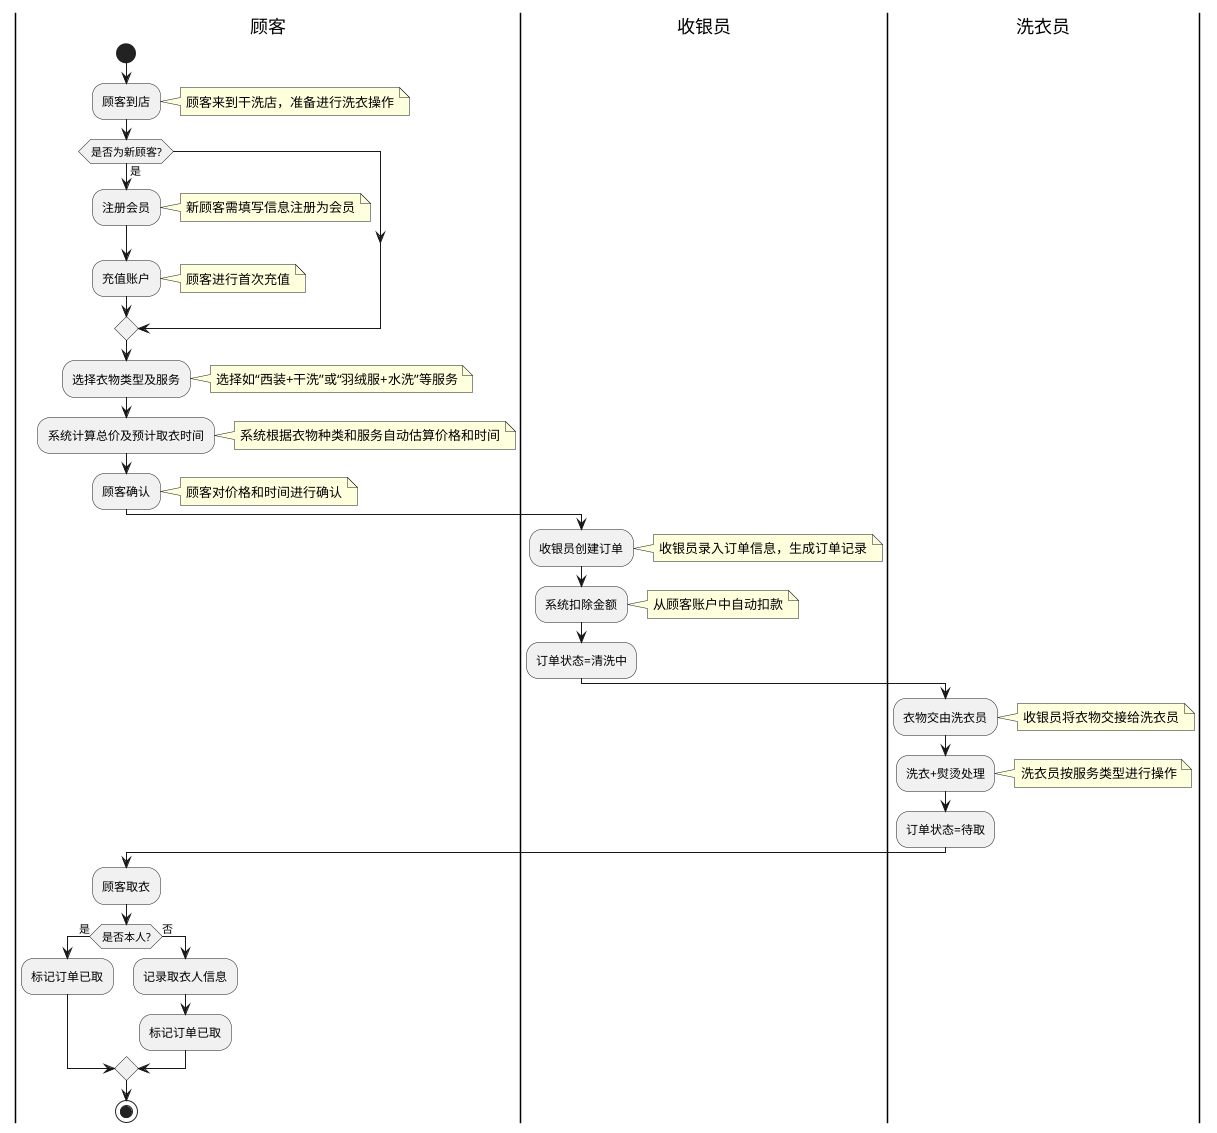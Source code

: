 @startuml
|顾客|
start
:顾客到店;
note right: 顾客来到干洗店，准备进行洗衣操作

if (是否为新顾客?) then (是)
  :注册会员;
  note right: 新顾客需填写信息注册为会员
  :充值账户;
  note right: 顾客进行首次充值
endif

:选择衣物类型及服务;
note right: 选择如“西装+干洗”或“羽绒服+水洗”等服务

:系统计算总价及预计取衣时间;
note right: 系统根据衣物种类和服务自动估算价格和时间

:顾客确认;
note right: 顾客对价格和时间进行确认

|收银员|
:收银员创建订单;
note right: 收银员录入订单信息，生成订单记录
:系统扣除金额;
note right: 从顾客账户中自动扣款

:订单状态=清洗中;

|洗衣员|
:衣物交由洗衣员;
note right: 收银员将衣物交接给洗衣员
:洗衣+熨烫处理;
note right: 洗衣员按服务类型进行操作

:订单状态=待取;

|顾客|
:顾客取衣;

if (是否本人?) then (是)
  :标记订单已取;
else (否)
  :记录取衣人信息;
  :标记订单已取;
endif
stop
@enduml